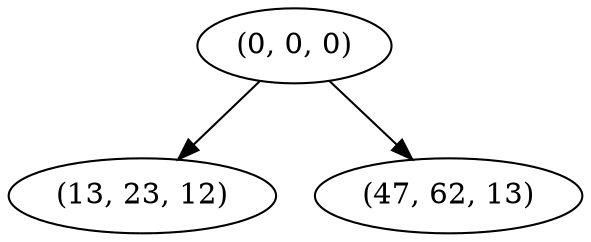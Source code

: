 digraph tree {
    "(0, 0, 0)";
    "(13, 23, 12)";
    "(47, 62, 13)";
    "(0, 0, 0)" -> "(13, 23, 12)";
    "(0, 0, 0)" -> "(47, 62, 13)";
}
